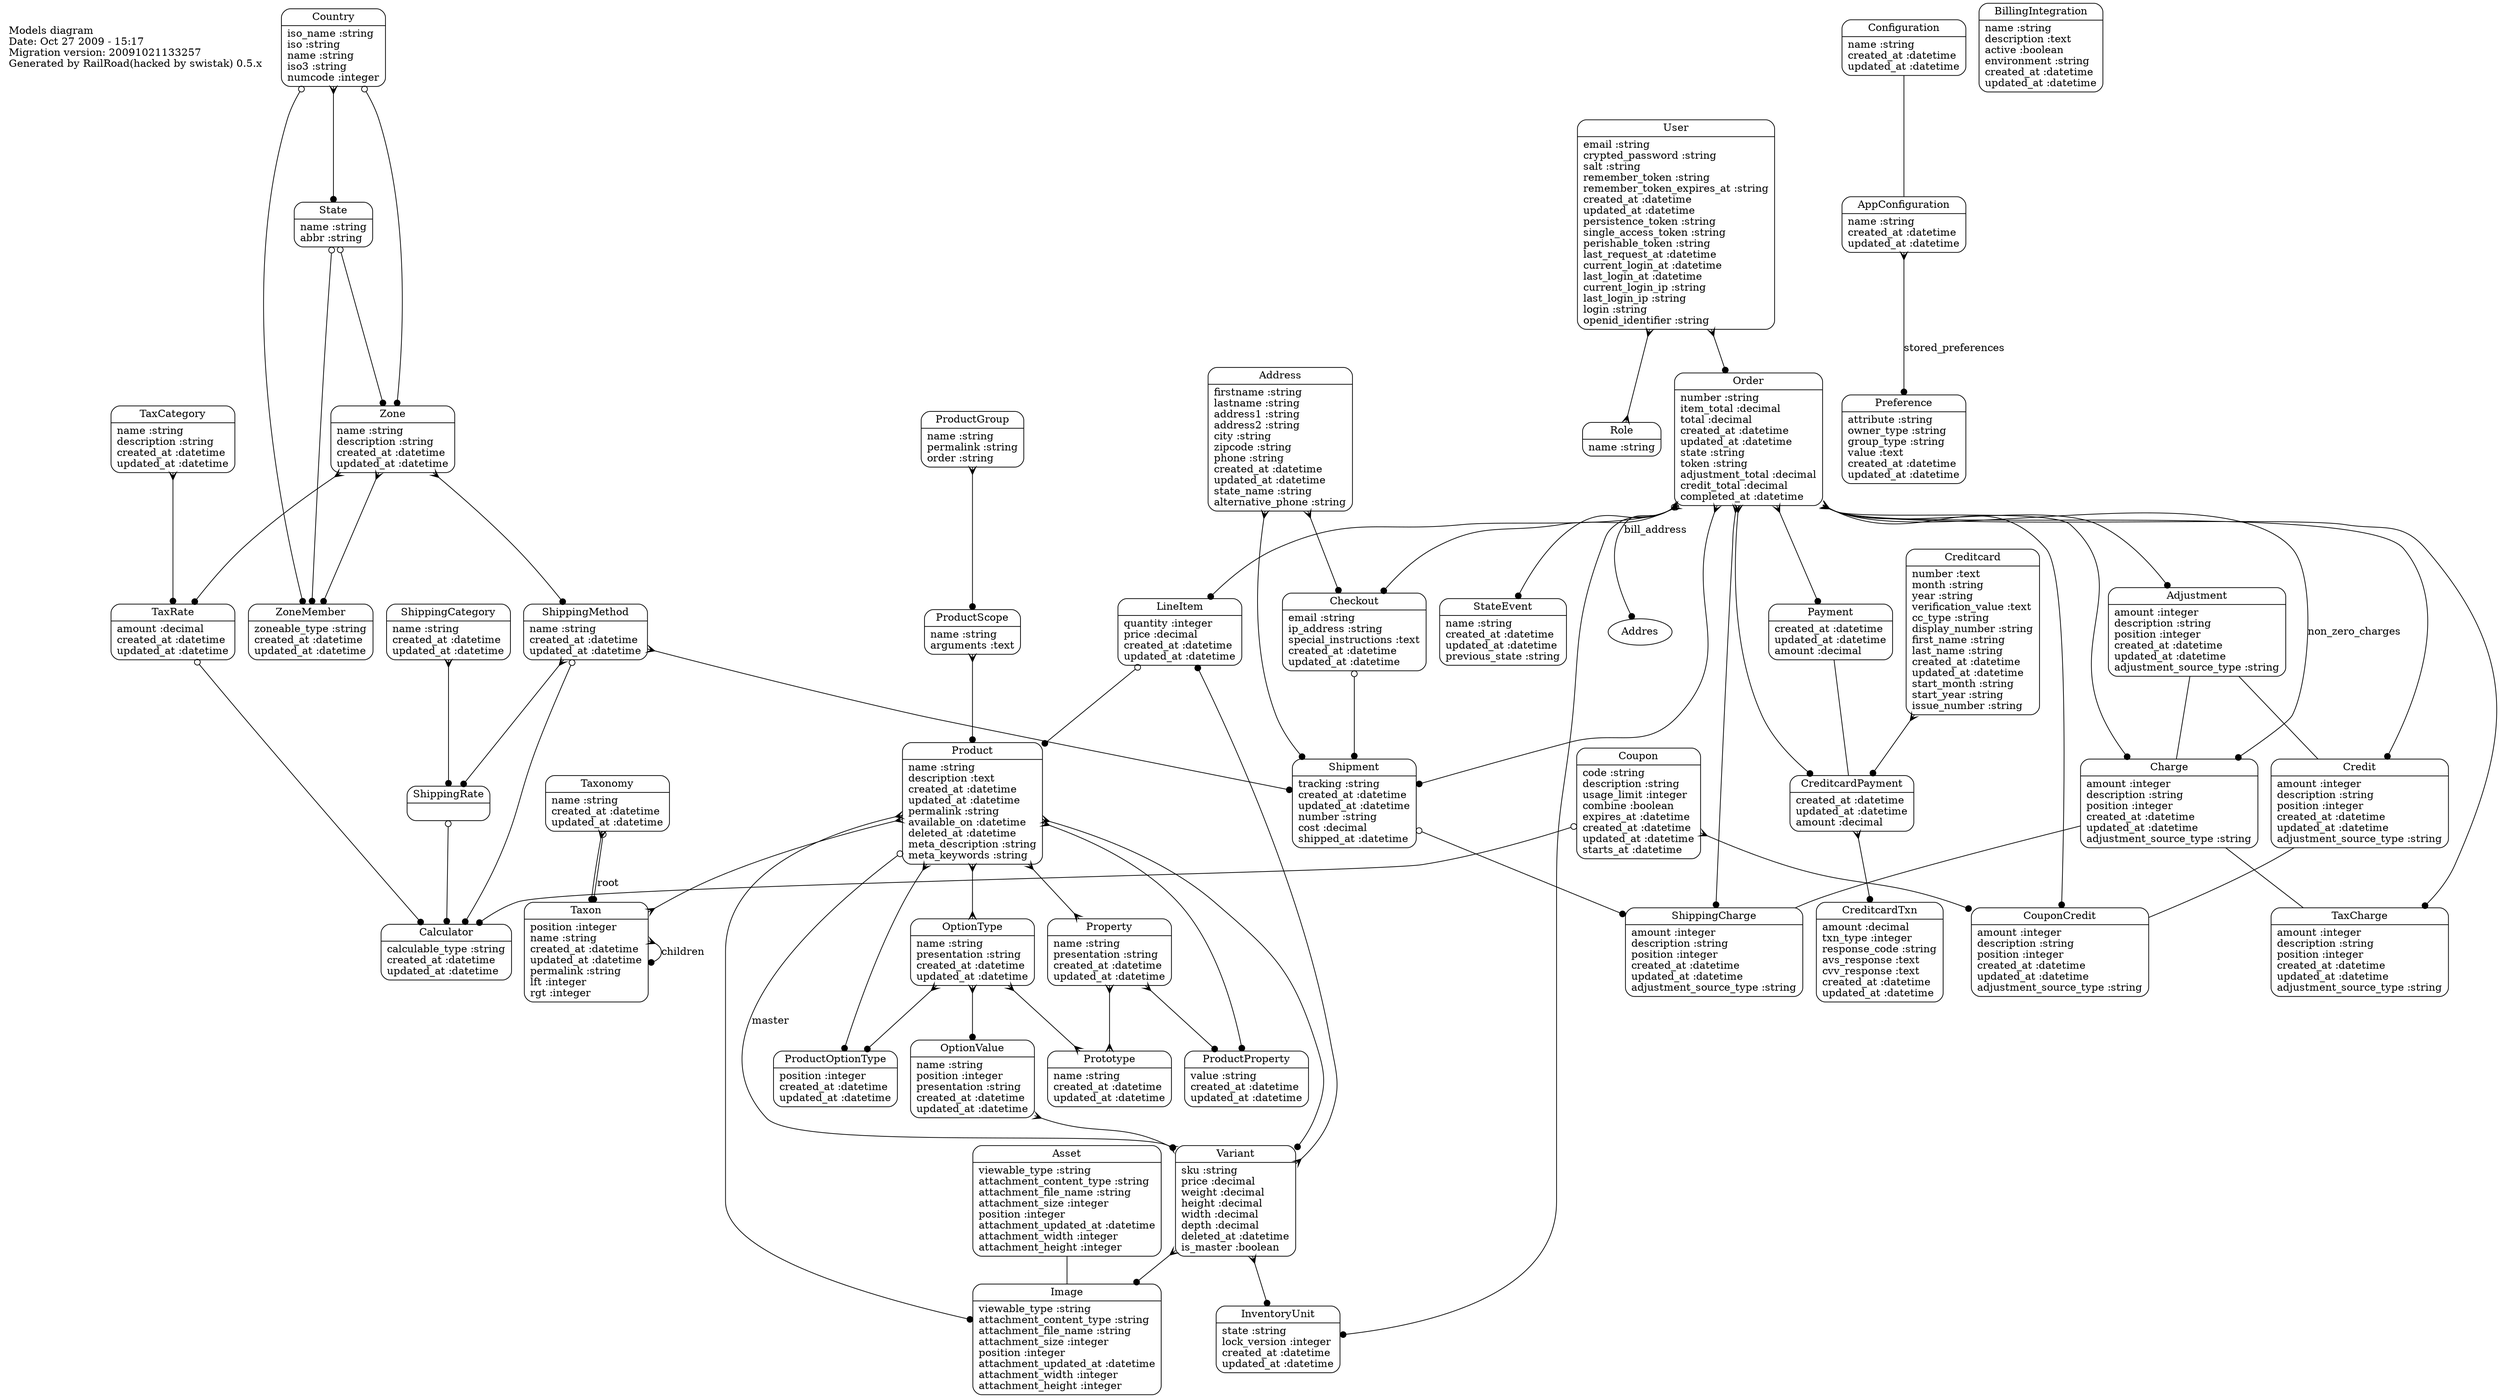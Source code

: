 digraph models_diagram {
	graph[overlap=false, splines=true]
	_diagram_info [shape="plaintext", label="Models diagram\lDate: Oct 27 2009 - 15:17\lMigration version: 20091021133257\lGenerated by RailRoad(hacked by swistak) 0.5.x\l", fontsize=14]
	"CreditcardTxn" [shape=Mrecord, label="{CreditcardTxn|amount :decimal\ltxn_type :integer\lresponse_code :string\lavs_response :text\lcvv_response :text\lcreated_at :datetime\lupdated_at :datetime\l}"]
	"TaxCharge" [shape=Mrecord, label="{TaxCharge|amount :integer\ldescription :string\lposition :integer\lcreated_at :datetime\lupdated_at :datetime\ladjustment_source_type :string\l}"]
	"OptionValue" [shape=Mrecord, label="{OptionValue|name :string\lposition :integer\lpresentation :string\lcreated_at :datetime\lupdated_at :datetime\l}"]
	"Charge" [shape=Mrecord, label="{Charge|amount :integer\ldescription :string\lposition :integer\lcreated_at :datetime\lupdated_at :datetime\ladjustment_source_type :string\l}"]
	"TaxCategory" [shape=Mrecord, label="{TaxCategory|name :string\ldescription :string\lcreated_at :datetime\lupdated_at :datetime\l}"]
	"ProductScope" [shape=Mrecord, label="{ProductScope|name :string\larguments :text\l}"]
	"Role" [shape=Mrecord, label="{Role|name :string\l}"]
	"InventoryUnit" [shape=Mrecord, label="{InventoryUnit|state :string\llock_version :integer\lcreated_at :datetime\lupdated_at :datetime\l}"]
	"Order" [shape=Mrecord, label="{Order|number :string\litem_total :decimal\ltotal :decimal\lcreated_at :datetime\lupdated_at :datetime\lstate :string\ltoken :string\ladjustment_total :decimal\lcredit_total :decimal\lcompleted_at :datetime\l}"]
	"ZoneMember" [shape=Mrecord, label="{ZoneMember|zoneable_type :string\lcreated_at :datetime\lupdated_at :datetime\l}"]
	"Calculator" [shape=Mrecord, label="{Calculator|calculable_type :string\lcreated_at :datetime\lupdated_at :datetime\l}"]
	"Zone" [shape=Mrecord, label="{Zone|name :string\ldescription :string\lcreated_at :datetime\lupdated_at :datetime\l}"]
	"Image" [shape=Mrecord, label="{Image|viewable_type :string\lattachment_content_type :string\lattachment_file_name :string\lattachment_size :integer\lposition :integer\lattachment_updated_at :datetime\lattachment_width :integer\lattachment_height :integer\l}"]
	"Payment" [shape=Mrecord, label="{Payment|created_at :datetime\lupdated_at :datetime\lamount :decimal\l}"]
	"Configuration" [shape=Mrecord, label="{Configuration|name :string\lcreated_at :datetime\lupdated_at :datetime\l}"]
	"State" [shape=Mrecord, label="{State|name :string\labbr :string\l}"]
	"ProductOptionType" [shape=Mrecord, label="{ProductOptionType|position :integer\lcreated_at :datetime\lupdated_at :datetime\l}"]
	"Creditcard" [shape=Mrecord, label="{Creditcard|number :text\lmonth :string\lyear :string\lverification_value :text\lcc_type :string\ldisplay_number :string\lfirst_name :string\llast_name :string\lcreated_at :datetime\lupdated_at :datetime\lstart_month :string\lstart_year :string\lissue_number :string\l}"]
	"Address" [shape=Mrecord, label="{Address|firstname :string\llastname :string\laddress1 :string\laddress2 :string\lcity :string\lzipcode :string\lphone :string\lcreated_at :datetime\lupdated_at :datetime\lstate_name :string\lalternative_phone :string\l}"]
	"ShippingCharge" [shape=Mrecord, label="{ShippingCharge|amount :integer\ldescription :string\lposition :integer\lcreated_at :datetime\lupdated_at :datetime\ladjustment_source_type :string\l}"]
	"OptionType" [shape=Mrecord, label="{OptionType|name :string\lpresentation :string\lcreated_at :datetime\lupdated_at :datetime\l}"]
	"Product" [shape=Mrecord, label="{Product|name :string\ldescription :text\lcreated_at :datetime\lupdated_at :datetime\lpermalink :string\lavailable_on :datetime\ldeleted_at :datetime\lmeta_description :string\lmeta_keywords :string\l}"]
	"CouponCredit" [shape=Mrecord, label="{CouponCredit|amount :integer\ldescription :string\lposition :integer\lcreated_at :datetime\lupdated_at :datetime\ladjustment_source_type :string\l}"]
	"ProductProperty" [shape=Mrecord, label="{ProductProperty|value :string\lcreated_at :datetime\lupdated_at :datetime\l}"]
	"Taxon" [shape=Mrecord, label="{Taxon|position :integer\lname :string\lcreated_at :datetime\lupdated_at :datetime\lpermalink :string\llft :integer\lrgt :integer\l}"]
	"ProductGroup" [shape=Mrecord, label="{ProductGroup|name :string\lpermalink :string\lorder :string\l}"]
	"Shipment" [shape=Mrecord, label="{Shipment|tracking :string\lcreated_at :datetime\lupdated_at :datetime\lnumber :string\lcost :decimal\lshipped_at :datetime\l}"]
	"Preference" [shape=Mrecord, label="{Preference|attribute :string\lowner_type :string\lgroup_type :string\lvalue :text\lcreated_at :datetime\lupdated_at :datetime\l}"]
	"Adjustment" [shape=Mrecord, label="{Adjustment|amount :integer\ldescription :string\lposition :integer\lcreated_at :datetime\lupdated_at :datetime\ladjustment_source_type :string\l}"]
	"CreditcardPayment" [shape=Mrecord, label="{CreditcardPayment|created_at :datetime\lupdated_at :datetime\lamount :decimal\l}"]
	"Property" [shape=Mrecord, label="{Property|name :string\lpresentation :string\lcreated_at :datetime\lupdated_at :datetime\l}"]
	"Asset" [shape=Mrecord, label="{Asset|viewable_type :string\lattachment_content_type :string\lattachment_file_name :string\lattachment_size :integer\lposition :integer\lattachment_updated_at :datetime\lattachment_width :integer\lattachment_height :integer\l}"]
	"Taxonomy" [shape=Mrecord, label="{Taxonomy|name :string\lcreated_at :datetime\lupdated_at :datetime\l}"]
	"Variant" [shape=Mrecord, label="{Variant|sku :string\lprice :decimal\lweight :decimal\lheight :decimal\lwidth :decimal\ldepth :decimal\ldeleted_at :datetime\lis_master :boolean\l}"]
	"BillingIntegration" [shape=Mrecord, label="{BillingIntegration|name :string\ldescription :text\lactive :boolean\lenvironment :string\lcreated_at :datetime\lupdated_at :datetime\l}"]
	"TaxRate" [shape=Mrecord, label="{TaxRate|amount :decimal\lcreated_at :datetime\lupdated_at :datetime\l}"]
	"Checkout" [shape=Mrecord, label="{Checkout|email :string\lip_address :string\lspecial_instructions :text\lcreated_at :datetime\lupdated_at :datetime\l}"]
	"LineItem" [shape=Mrecord, label="{LineItem|quantity :integer\lprice :decimal\lcreated_at :datetime\lupdated_at :datetime\l}"]
	"Prototype" [shape=Mrecord, label="{Prototype|name :string\lcreated_at :datetime\lupdated_at :datetime\l}"]
	"ShippingRate" [shape=Mrecord, label="{ShippingRate|\l}"]
	"AppConfiguration" [shape=Mrecord, label="{AppConfiguration|name :string\lcreated_at :datetime\lupdated_at :datetime\l}"]
	"Coupon" [shape=Mrecord, label="{Coupon|code :string\ldescription :string\lusage_limit :integer\lcombine :boolean\lexpires_at :datetime\lcreated_at :datetime\lupdated_at :datetime\lstarts_at :datetime\l}"]
	"ShippingCategory" [shape=Mrecord, label="{ShippingCategory|name :string\lcreated_at :datetime\lupdated_at :datetime\l}"]
	"User" [shape=Mrecord, label="{User|email :string\lcrypted_password :string\lsalt :string\lremember_token :string\lremember_token_expires_at :string\lcreated_at :datetime\lupdated_at :datetime\lpersistence_token :string\lsingle_access_token :string\lperishable_token :string\llast_request_at :datetime\lcurrent_login_at :datetime\llast_login_at :datetime\lcurrent_login_ip :string\llast_login_ip :string\llogin :string\lopenid_identifier :string\l}"]
	"StateEvent" [shape=Mrecord, label="{StateEvent|name :string\lcreated_at :datetime\lupdated_at :datetime\lprevious_state :string\l}"]
	"Country" [shape=Mrecord, label="{Country|iso_name :string\liso :string\lname :string\liso3 :string\lnumcode :integer\l}"]
	"Credit" [shape=Mrecord, label="{Credit|amount :integer\ldescription :string\lposition :integer\lcreated_at :datetime\lupdated_at :datetime\ladjustment_source_type :string\l}"]
	"ShippingMethod" [shape=Mrecord, label="{ShippingMethod|name :string\lcreated_at :datetime\lupdated_at :datetime\l}"]
	"Charge" -> "TaxCharge" [label="", arrowhead="none", arrowtail="onormal"]
	"OptionValue" -> "Variant" [arrowtail=crow, arrowhead=crow, dir=both]
	"Adjustment" -> "Charge" [label="", arrowhead="none", arrowtail="onormal"]
	"TaxCategory" -> "TaxRate" [arrowtail=crow, arrowhead=dot, dir=both]
	"ProductScope" -> "Product" [arrowtail=crow, arrowhead=dot, dir=both]
	"Order" -> "Charge" [label="non_zero_charges", arrowtail=crow, arrowhead=dot, dir=both]
	"Order" -> "Addres" [label="bill_address", arrowtail=odot, arrowhead=dot, dir=both]
	"Order" -> "LineItem" [arrowtail=crow, arrowhead=dot, dir=both]
	"Order" -> "InventoryUnit" [arrowtail=crow, arrowhead=dot, dir=both]
	"Order" -> "Shipment" [arrowtail=crow, arrowhead=dot, dir=both]
	"Order" -> "Payment" [arrowtail=crow, arrowhead=dot, dir=both]
	"Order" -> "Credit" [arrowtail=crow, arrowhead=dot, dir=both]
	"Order" -> "Adjustment" [arrowtail=crow, arrowhead=dot, dir=both]
	"Order" -> "CreditcardPayment" [arrowtail=crow, arrowhead=dot, dir=both]
	"Order" -> "CouponCredit" [arrowtail=crow, arrowhead=dot, dir=both]
	"Order" -> "Charge" [arrowtail=crow, arrowhead=dot, dir=both]
	"Order" -> "StateEvent" [arrowtail=crow, arrowhead=dot, dir=both]
	"Order" -> "Checkout" [arrowtail=odot, arrowhead=dot, dir=both]
	"Order" -> "ShippingCharge" [arrowtail=crow, arrowhead=dot, dir=both]
	"Order" -> "TaxCharge" [arrowtail=crow, arrowhead=dot, dir=both]
	"Zone" -> "ZoneMember" [arrowtail=crow, arrowhead=dot, dir=both]
	"Zone" -> "ShippingMethod" [arrowtail=crow, arrowhead=dot, dir=both]
	"Zone" -> "TaxRate" [arrowtail=crow, arrowhead=dot, dir=both]
	"Asset" -> "Image" [label="", arrowhead="none", arrowtail="onormal"]
	"State" -> "Zone" [arrowtail=odot, arrowhead=dot, dir=both]
	"State" -> "ZoneMember" [arrowtail=odot, arrowhead=dot, dir=both]
	"Creditcard" -> "CreditcardPayment" [arrowtail=crow, arrowhead=dot, dir=both]
	"Address" -> "Checkout" [arrowtail=crow, arrowhead=dot, dir=both]
	"Address" -> "Shipment" [arrowtail=crow, arrowhead=dot, dir=both]
	"Charge" -> "ShippingCharge" [label="", arrowhead="none", arrowtail="onormal"]
	"OptionType" -> "OptionValue" [arrowtail=crow, arrowhead=dot, dir=both]
	"OptionType" -> "ProductOptionType" [arrowtail=crow, arrowhead=dot, dir=both]
	"OptionType" -> "Prototype" [arrowtail=crow, arrowhead=crow, dir=both]
	"Product" -> "Variant" [arrowtail=crow, arrowhead=dot, dir=both]
	"Product" -> "ProductOptionType" [arrowtail=crow, arrowhead=dot, dir=both]
	"Product" -> "OptionType" [arrowtail=crow, arrowhead=crow, dir=both]
	"Product" -> "Taxon" [arrowtail=crow, arrowhead=crow, dir=both]
	"Product" -> "Variant" [label="master", arrowtail=odot, arrowhead=dot, dir=both]
	"Product" -> "Property" [arrowtail=crow, arrowhead=crow, dir=both]
	"Product" -> "Image" [arrowtail=crow, arrowhead=dot, dir=both]
	"Product" -> "ProductProperty" [arrowtail=crow, arrowhead=dot, dir=both]
	"Credit" -> "CouponCredit" [label="", arrowhead="none", arrowtail="onormal"]
	"Taxon" -> "Taxon" [label="children", arrowtail=crow, arrowhead=dot, dir=both]
	"ProductGroup" -> "ProductScope" [arrowtail=crow, arrowhead=dot, dir=both]
	"Shipment" -> "ShippingCharge" [arrowtail=odot, arrowhead=dot, dir=both]
	"CreditcardPayment" -> "CreditcardTxn" [arrowtail=crow, arrowhead=dot, dir=both]
	"Payment" -> "CreditcardPayment" [label="", arrowhead="none", arrowtail="onormal"]
	"Property" -> "Prototype" [arrowtail=crow, arrowhead=crow, dir=both]
	"Property" -> "ProductProperty" [arrowtail=crow, arrowhead=dot, dir=both]
	"Taxonomy" -> "Taxon" [label="root", arrowtail=odot, arrowhead=dot, dir=both]
	"Taxonomy" -> "Taxon" [arrowtail=crow, arrowhead=dot, dir=both]
	"Variant" -> "LineItem" [arrowtail=crow, arrowhead=dot, dir=both]
	"Variant" -> "InventoryUnit" [arrowtail=crow, arrowhead=dot, dir=both]
	"Variant" -> "Image" [arrowtail=crow, arrowhead=dot, dir=both]
	"TaxRate" -> "Calculator" [arrowtail=odot, arrowhead=dot, dir=both]
	"Checkout" -> "Shipment" [arrowtail=odot, arrowhead=dot, dir=both]
	"LineItem" -> "Product" [arrowtail=odot, arrowhead=dot, dir=both]
	"ShippingRate" -> "Calculator" [arrowtail=odot, arrowhead=dot, dir=both]
	"AppConfiguration" -> "Preference" [label="stored_preferences", arrowtail=crow, arrowhead=dot, dir=both]
	"Configuration" -> "AppConfiguration" [label="", arrowhead="none", arrowtail="onormal"]
	"Coupon" -> "Calculator" [arrowtail=odot, arrowhead=dot, dir=both]
	"Coupon" -> "CouponCredit" [arrowtail=crow, arrowhead=dot, dir=both]
	"ShippingCategory" -> "ShippingRate" [arrowtail=crow, arrowhead=dot, dir=both]
	"User" -> "Role" [arrowtail=crow, arrowhead=crow, dir=both]
	"User" -> "Order" [arrowtail=crow, arrowhead=dot, dir=both]
	"Country" -> "Zone" [arrowtail=odot, arrowhead=dot, dir=both]
	"Country" -> "ZoneMember" [arrowtail=odot, arrowhead=dot, dir=both]
	"Country" -> "State" [arrowtail=crow, arrowhead=dot, dir=both]
	"Adjustment" -> "Credit" [label="", arrowhead="none", arrowtail="onormal"]
	"ShippingMethod" -> "ShippingRate" [arrowtail=crow, arrowhead=dot, dir=both]
	"ShippingMethod" -> "Shipment" [arrowtail=crow, arrowhead=dot, dir=both]
	"ShippingMethod" -> "Calculator" [arrowtail=odot, arrowhead=dot, dir=both]
}
